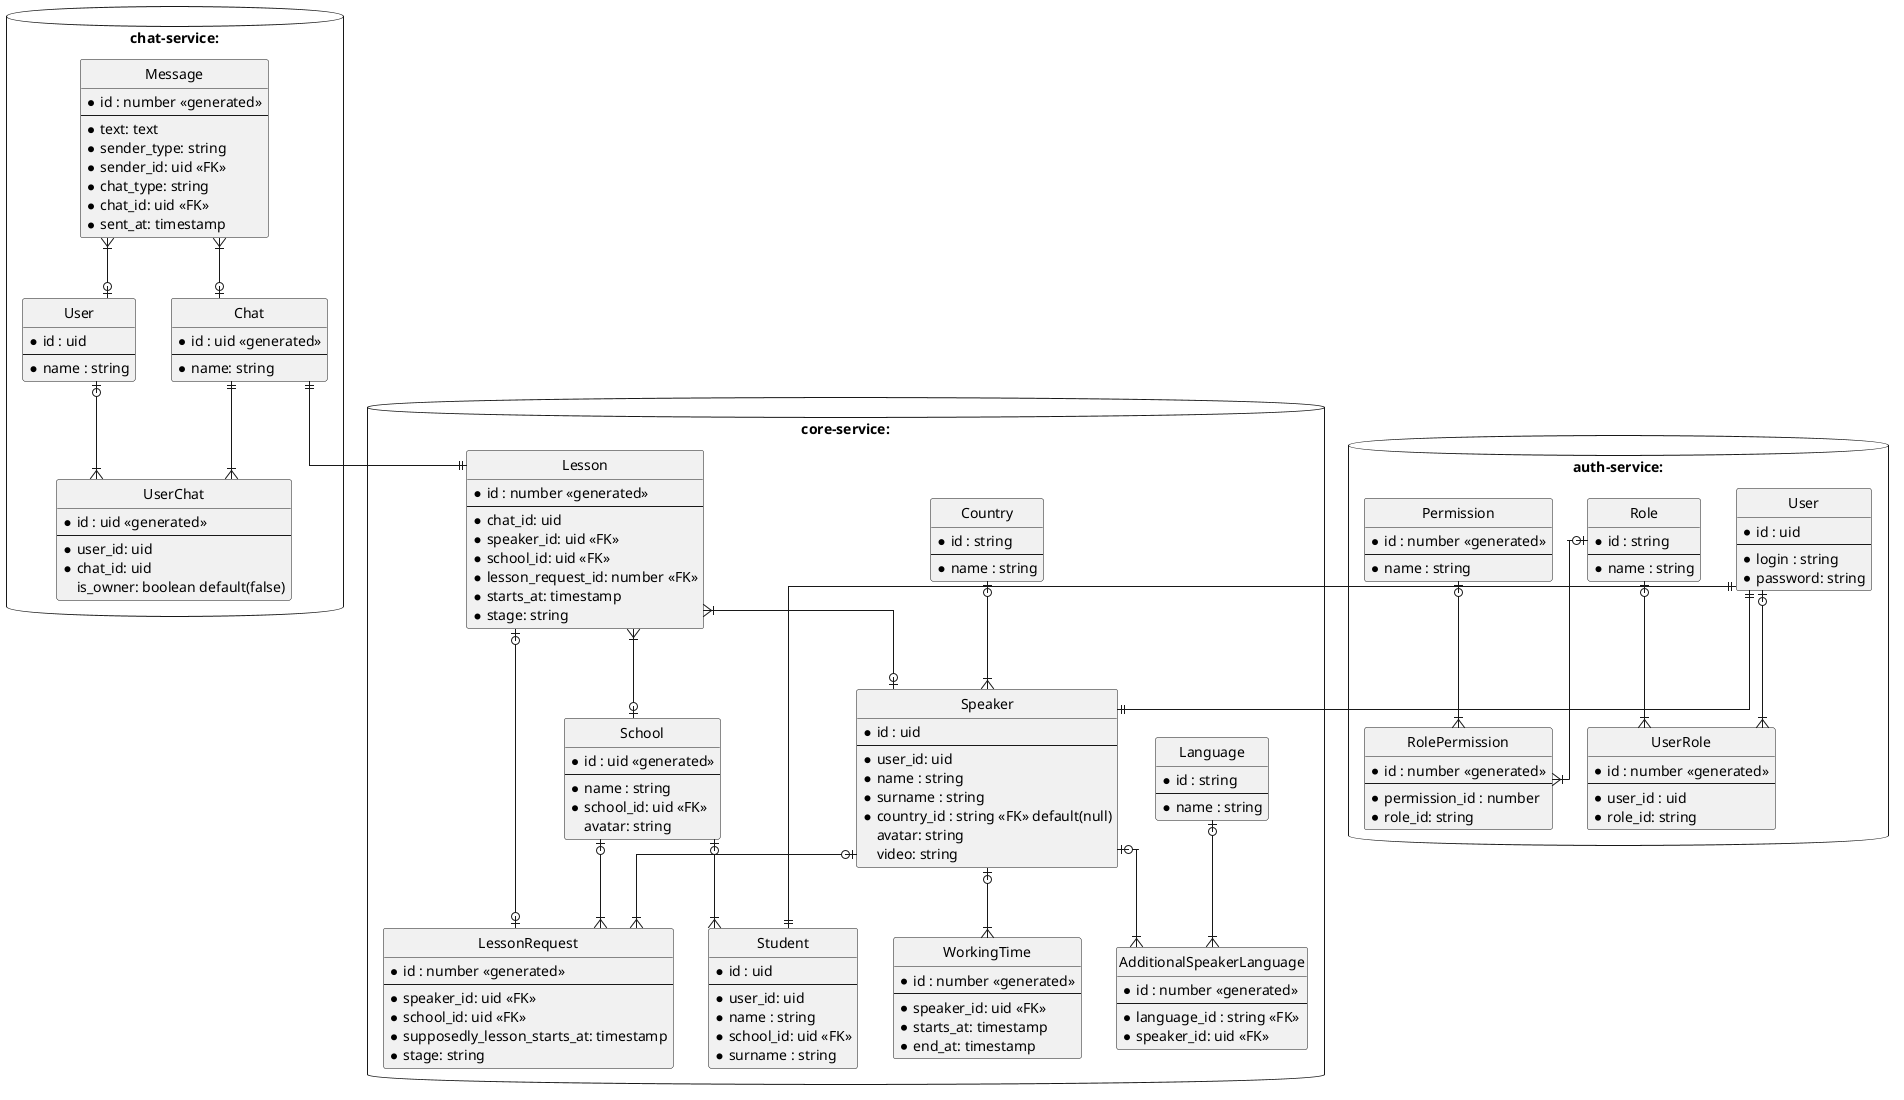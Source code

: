 @startuml
' hide the spot
hide circle

' avoid problems with angled crows feet
skinparam linetype ortho

database core-service: {

entity "Student" as stud {
  *id : uid
  --
  *user_id: uid
  *name : string
  *school_id: uid <<FK>>
  *surname : string
}

entity "Speaker" as speaker {
  *id : uid
  --
  *user_id: uid
  *name : string
  *surname : string
  *country_id : string <<FK>> default(null)
  avatar: string
  video: string
}

entity "School" as school {
  *id : uid <<generated>>
  --
  *name : string
  *school_id: uid <<FK>>
  avatar: string
}


entity "Language" as lang {
  *id : string
  --
  *name : string
}

entity "Country" as country {
  *id : string
  --
  *name : string
}

entity "AdditionalSpeakerLanguage" as speaker_lang {
  *id : number <<generated>>
  --
  *language_id : string <<FK>>
  *speaker_id: uid <<FK>>
}

entity "WorkingTime" as working_time {
  *id : number <<generated>>
  --
  *speaker_id: uid <<FK>>
  *starts_at: timestamp
  *end_at: timestamp
}

entity "LessonRequest" as lesson_request {
  *id : number <<generated>>
  --
  *speaker_id: uid <<FK>>
  *school_id: uid <<FK>>
  *supposedly_lesson_starts_at: timestamp
  *stage: string
}

entity "Lesson" as lesson {
  *id : number <<generated>>
  --
  *chat_id: uid
  *speaker_id: uid <<FK>>
  *school_id: uid <<FK>>
  *lesson_request_id: number <<FK>>
  *starts_at: timestamp
  *stage: string
}

speaker |o--|{ speaker_lang
country |o--|{ speaker
lesson  |o--o| lesson_request
lesson  }|--o| speaker
lesson  }|--o| school
speaker |o--|{ lesson_request
school  |o--|{ lesson_request
school  |o--|{ stud
lang    |o--|{ speaker_lang
speaker |o--|{ working_time
}

database auth-service: {
entity "User" as user {
  *id : uid
  --
  *login : string
  *password: string
}

entity "UserRole" as user_role {
  *id : number <<generated>>
  --
  *user_id : uid
  *role_id: string
}

entity "RolePermission" as role_permission {
  *id : number <<generated>>
  --
  *permission_id : number
  *role_id: string
}

entity "Permission" as permission {
  *id : number <<generated>>
  --
  *name : string
}

entity "Role" as role {
  *id : string
  --
  *name : string
}

 user    |o--|{ user_role
 role    |o--|{ user_role
 role    |o--|{ role_permission
 permission |o--|{ role_permission
}

database chat-service: {
entity "Message" as message {
  *id : number <<generated>>
  --
  *text: text
  *sender_type: string
  *sender_id: uid <<FK>>
  *chat_type: string
  *chat_id: uid <<FK>>
  *sent_at: timestamp
}

entity "User" as chat_user {
  *id : uid
  --
  *name : string
}

entity "Chat" as chat {
  *id : uid <<generated>>
  --
  *name: string
}

entity "UserChat" as user_chat {
  *id : uid <<generated>>
  --
  *user_id: uid
  *chat_id: uid
  is_owner: boolean default(false)
}


chat_user |o--|{ user_chat
chat  ||--|{ user_chat
message }|--o| chat_user
message }|--o| chat
}
chat ||--|| lesson
user ||--|| stud
user ||--|| speaker
@enduml